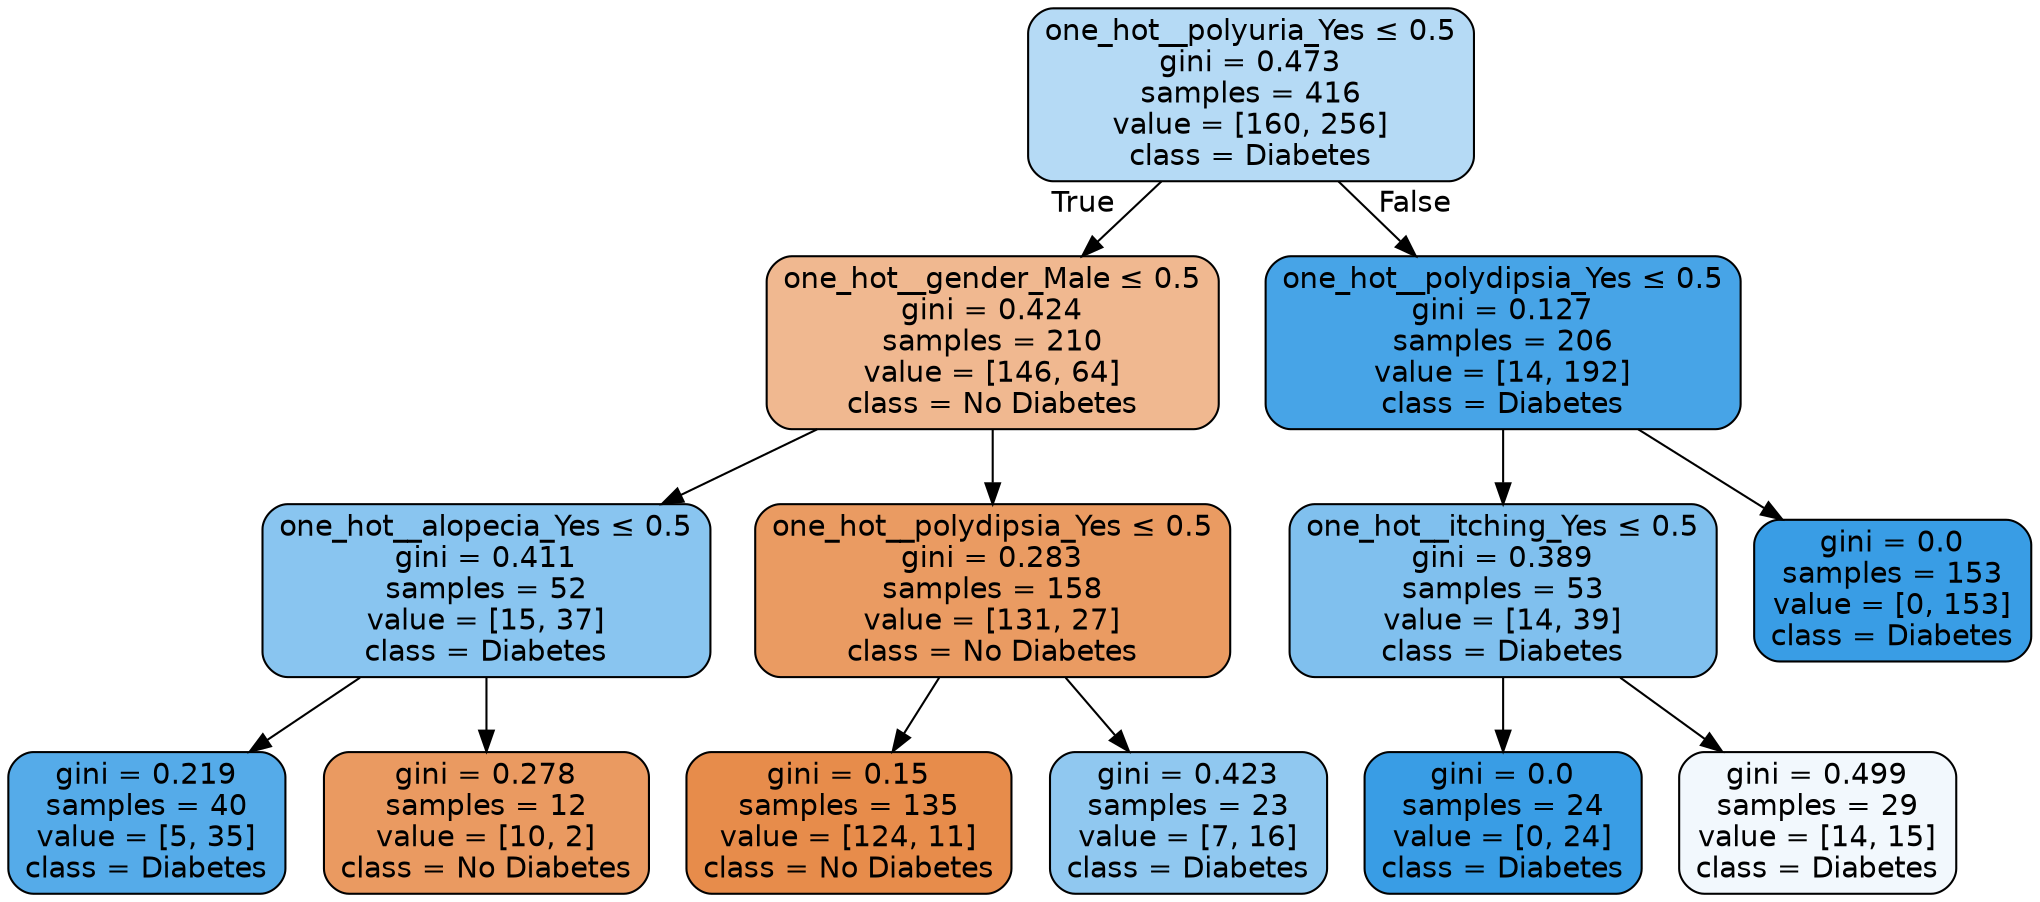 digraph Tree {
node [shape=box, style="filled, rounded", color="black", fontname="helvetica"] ;
edge [fontname="helvetica"] ;
0 [label=<one_hot__polyuria_Yes &le; 0.5<br/>gini = 0.473<br/>samples = 416<br/>value = [160, 256]<br/>class = Diabetes>, fillcolor="#b5daf5"] ;
1 [label=<one_hot__gender_Male &le; 0.5<br/>gini = 0.424<br/>samples = 210<br/>value = [146, 64]<br/>class = No Diabetes>, fillcolor="#f0b890"] ;
0 -> 1 [labeldistance=2.5, labelangle=45, headlabel="True"] ;
2 [label=<one_hot__alopecia_Yes &le; 0.5<br/>gini = 0.411<br/>samples = 52<br/>value = [15, 37]<br/>class = Diabetes>, fillcolor="#89c5f0"] ;
1 -> 2 ;
3 [label=<gini = 0.219<br/>samples = 40<br/>value = [5, 35]<br/>class = Diabetes>, fillcolor="#55abe9"] ;
2 -> 3 ;
4 [label=<gini = 0.278<br/>samples = 12<br/>value = [10, 2]<br/>class = No Diabetes>, fillcolor="#ea9a61"] ;
2 -> 4 ;
5 [label=<one_hot__polydipsia_Yes &le; 0.5<br/>gini = 0.283<br/>samples = 158<br/>value = [131, 27]<br/>class = No Diabetes>, fillcolor="#ea9b62"] ;
1 -> 5 ;
6 [label=<gini = 0.15<br/>samples = 135<br/>value = [124, 11]<br/>class = No Diabetes>, fillcolor="#e78c4b"] ;
5 -> 6 ;
7 [label=<gini = 0.423<br/>samples = 23<br/>value = [7, 16]<br/>class = Diabetes>, fillcolor="#90c8f0"] ;
5 -> 7 ;
8 [label=<one_hot__polydipsia_Yes &le; 0.5<br/>gini = 0.127<br/>samples = 206<br/>value = [14, 192]<br/>class = Diabetes>, fillcolor="#47a4e7"] ;
0 -> 8 [labeldistance=2.5, labelangle=-45, headlabel="False"] ;
9 [label=<one_hot__itching_Yes &le; 0.5<br/>gini = 0.389<br/>samples = 53<br/>value = [14, 39]<br/>class = Diabetes>, fillcolor="#80c0ee"] ;
8 -> 9 ;
10 [label=<gini = 0.0<br/>samples = 24<br/>value = [0, 24]<br/>class = Diabetes>, fillcolor="#399de5"] ;
9 -> 10 ;
11 [label=<gini = 0.499<br/>samples = 29<br/>value = [14, 15]<br/>class = Diabetes>, fillcolor="#f2f8fd"] ;
9 -> 11 ;
12 [label=<gini = 0.0<br/>samples = 153<br/>value = [0, 153]<br/>class = Diabetes>, fillcolor="#399de5"] ;
8 -> 12 ;
}